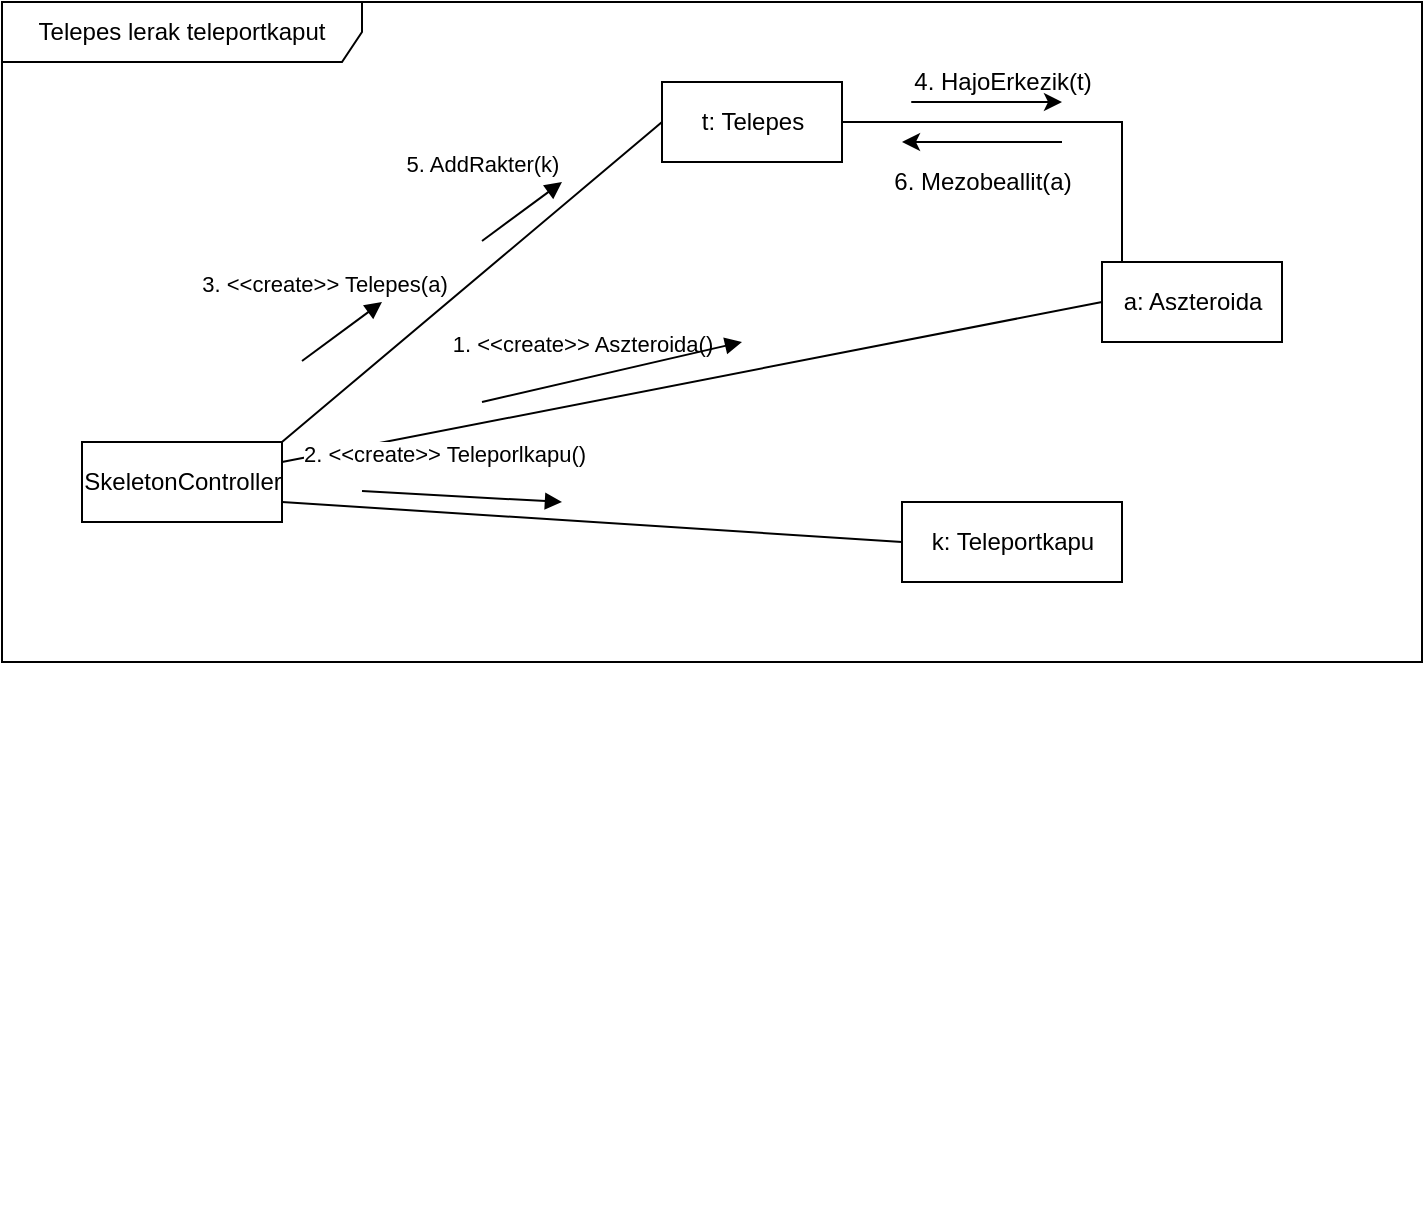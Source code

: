 <mxfile version="14.4.8" type="github">
  <diagram id="ei_NqoiC6olyjcbu0N7d" name="Page-1">
    <mxGraphModel dx="1662" dy="762" grid="1" gridSize="10" guides="1" tooltips="1" connect="1" arrows="1" fold="1" page="1" pageScale="1" pageWidth="1654" pageHeight="1169" math="0" shadow="0">
      <root>
        <mxCell id="0" />
        <mxCell id="1" parent="0" />
        <mxCell id="NDDRYkeWl61_HziP8CwQ-1" value="Telepes lerak teleportkaput" style="shape=umlFrame;whiteSpace=wrap;html=1;width=180;height=30;" parent="1" vertex="1">
          <mxGeometry x="30" y="60" width="710" height="330" as="geometry" />
        </mxCell>
        <mxCell id="NDDRYkeWl61_HziP8CwQ-2" style="edgeStyle=orthogonalEdgeStyle;rounded=0;orthogonalLoop=1;jettySize=auto;html=1;exitX=1;exitY=0.5;exitDx=0;exitDy=0;entryX=0.5;entryY=1;entryDx=0;entryDy=0;endArrow=none;endFill=0;" parent="1" source="NDDRYkeWl61_HziP8CwQ-3" target="NDDRYkeWl61_HziP8CwQ-4" edge="1">
          <mxGeometry relative="1" as="geometry">
            <Array as="points">
              <mxPoint x="590" y="120" />
              <mxPoint x="590" y="230" />
            </Array>
          </mxGeometry>
        </mxCell>
        <mxCell id="NDDRYkeWl61_HziP8CwQ-3" value="t: Telepes" style="html=1;" parent="1" vertex="1">
          <mxGeometry x="360" y="100" width="90" height="40" as="geometry" />
        </mxCell>
        <mxCell id="NDDRYkeWl61_HziP8CwQ-4" value="a: Aszteroida" style="html=1;" parent="1" vertex="1">
          <mxGeometry x="580" y="190" width="90" height="40" as="geometry" />
        </mxCell>
        <mxCell id="NDDRYkeWl61_HziP8CwQ-5" value="k: Teleportkapu" style="html=1;" parent="1" vertex="1">
          <mxGeometry x="480" y="310" width="110" height="40" as="geometry" />
        </mxCell>
        <mxCell id="NDDRYkeWl61_HziP8CwQ-6" value="SkeletonController" style="html=1;" parent="1" vertex="1">
          <mxGeometry x="70" y="280" width="100" height="40" as="geometry" />
        </mxCell>
        <mxCell id="NDDRYkeWl61_HziP8CwQ-7" value="3. &amp;lt;&amp;lt;create&amp;gt;&amp;gt; Telepes(a)" style="html=1;verticalAlign=bottom;endArrow=none;entryX=0;entryY=0.5;entryDx=0;entryDy=0;endFill=0;" parent="1" target="NDDRYkeWl61_HziP8CwQ-3" edge="1">
          <mxGeometry x="-0.514" y="41" width="80" relative="1" as="geometry">
            <mxPoint x="170" y="280" as="sourcePoint" />
            <mxPoint x="620" y="290" as="targetPoint" />
            <mxPoint x="1" as="offset" />
          </mxGeometry>
        </mxCell>
        <mxCell id="NDDRYkeWl61_HziP8CwQ-8" value="" style="html=1;verticalAlign=bottom;endArrow=none;entryX=0;entryY=0.5;entryDx=0;entryDy=0;endFill=0;" parent="1" target="NDDRYkeWl61_HziP8CwQ-4" edge="1">
          <mxGeometry x="0.169" y="-40" width="80" relative="1" as="geometry">
            <mxPoint x="170" y="290" as="sourcePoint" />
            <mxPoint x="410" y="190" as="targetPoint" />
            <mxPoint as="offset" />
          </mxGeometry>
        </mxCell>
        <mxCell id="NDDRYkeWl61_HziP8CwQ-9" value="2. &amp;lt;&amp;lt;create&amp;gt;&amp;gt; Teleporlkapu()" style="html=1;verticalAlign=bottom;endArrow=none;entryX=0;entryY=0.5;entryDx=0;entryDy=0;endFill=0;" parent="1" target="NDDRYkeWl61_HziP8CwQ-5" edge="1">
          <mxGeometry x="-0.487" y="20" width="80" relative="1" as="geometry">
            <mxPoint x="170" y="310" as="sourcePoint" />
            <mxPoint x="510" y="310" as="targetPoint" />
            <mxPoint as="offset" />
          </mxGeometry>
        </mxCell>
        <mxCell id="NDDRYkeWl61_HziP8CwQ-10" value="1. &amp;lt;&amp;lt;create&amp;gt;&amp;gt; Aszteroida()" style="html=1;verticalAlign=bottom;endArrow=block;" parent="1" edge="1">
          <mxGeometry x="1" y="-104" width="80" relative="1" as="geometry">
            <mxPoint x="180" y="239.5" as="sourcePoint" />
            <mxPoint x="220" y="210" as="targetPoint" />
            <mxPoint x="38" y="-54" as="offset" />
          </mxGeometry>
        </mxCell>
        <mxCell id="NDDRYkeWl61_HziP8CwQ-17" value="" style="html=1;verticalAlign=bottom;endArrow=block;" parent="1" edge="1">
          <mxGeometry x="0.057" y="11" width="80" relative="1" as="geometry">
            <mxPoint x="270" y="260" as="sourcePoint" />
            <mxPoint x="400" y="230" as="targetPoint" />
            <mxPoint as="offset" />
          </mxGeometry>
        </mxCell>
        <mxCell id="NDDRYkeWl61_HziP8CwQ-19" value="" style="html=1;verticalAlign=bottom;endArrow=block;" parent="1" edge="1">
          <mxGeometry x="0.057" y="11" width="80" relative="1" as="geometry">
            <mxPoint x="210" y="304.5" as="sourcePoint" />
            <mxPoint x="310" y="310" as="targetPoint" />
            <mxPoint as="offset" />
          </mxGeometry>
        </mxCell>
        <mxCell id="NDDRYkeWl61_HziP8CwQ-20" value="" style="html=1;verticalAlign=bottom;endArrow=block;" parent="1" edge="1">
          <mxGeometry x="0.057" y="11" width="80" relative="1" as="geometry">
            <mxPoint x="280" y="660" as="sourcePoint" />
            <mxPoint x="280" y="660" as="targetPoint" />
            <mxPoint as="offset" />
          </mxGeometry>
        </mxCell>
        <mxCell id="NDDRYkeWl61_HziP8CwQ-21" value="" style="html=1;verticalAlign=bottom;endArrow=block;" parent="1" edge="1">
          <mxGeometry x="0.057" y="11" width="80" relative="1" as="geometry">
            <mxPoint x="365" y="294.5" as="sourcePoint" />
            <mxPoint x="365" y="294.5" as="targetPoint" />
            <mxPoint as="offset" />
          </mxGeometry>
        </mxCell>
        <mxCell id="NDDRYkeWl61_HziP8CwQ-22" value="4. HajoErkezik(t)" style="text;html=1;align=center;verticalAlign=middle;resizable=0;points=[];autosize=1;" parent="1" vertex="1">
          <mxGeometry x="480" y="90" width="100" height="20" as="geometry" />
        </mxCell>
        <mxCell id="NDDRYkeWl61_HziP8CwQ-23" value="" style="endArrow=classic;html=1;" parent="1" edge="1">
          <mxGeometry width="50" height="50" relative="1" as="geometry">
            <mxPoint x="530" y="110" as="sourcePoint" />
            <mxPoint x="560" y="110" as="targetPoint" />
            <Array as="points">
              <mxPoint x="480" y="110" />
            </Array>
          </mxGeometry>
        </mxCell>
        <mxCell id="NDDRYkeWl61_HziP8CwQ-29" value="5. AddRakter(k)" style="html=1;verticalAlign=bottom;endArrow=block;" parent="1" edge="1">
          <mxGeometry x="-0.295" y="24" width="80" relative="1" as="geometry">
            <mxPoint x="270" y="179.5" as="sourcePoint" />
            <mxPoint x="310" y="150" as="targetPoint" />
            <mxPoint as="offset" />
          </mxGeometry>
        </mxCell>
        <mxCell id="NDDRYkeWl61_HziP8CwQ-30" value="" style="endArrow=classic;html=1;" parent="1" edge="1">
          <mxGeometry width="50" height="50" relative="1" as="geometry">
            <mxPoint x="560" y="130" as="sourcePoint" />
            <mxPoint x="480" y="130" as="targetPoint" />
            <Array as="points" />
          </mxGeometry>
        </mxCell>
        <mxCell id="NDDRYkeWl61_HziP8CwQ-31" value="6. Mezobeallit(a)" style="text;html=1;align=center;verticalAlign=middle;resizable=0;points=[];autosize=1;" parent="1" vertex="1">
          <mxGeometry x="470" y="140" width="100" height="20" as="geometry" />
        </mxCell>
      </root>
    </mxGraphModel>
  </diagram>
</mxfile>
